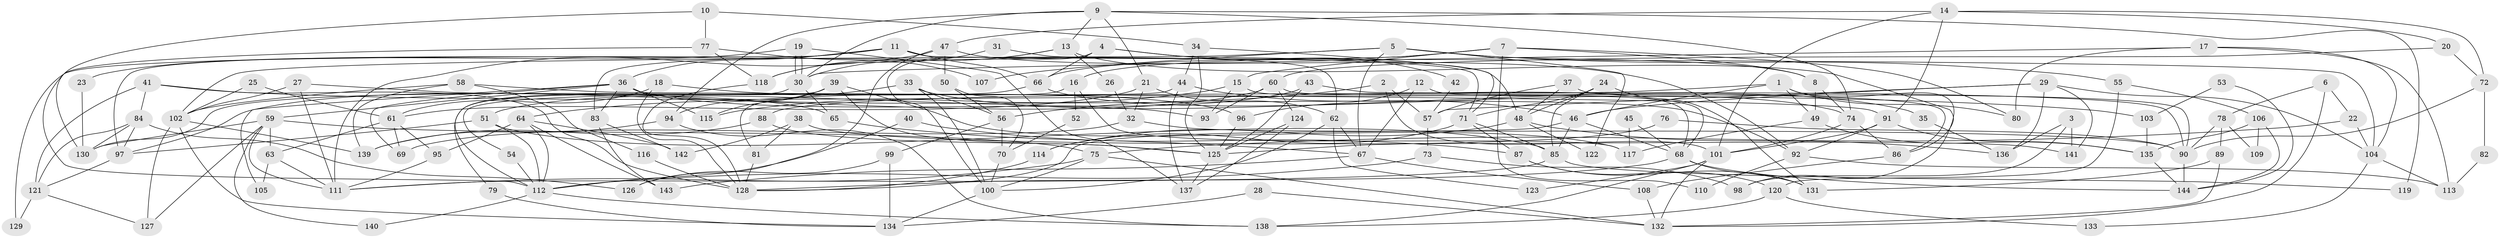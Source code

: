// coarse degree distribution, {7: 0.04, 3: 0.2, 4: 0.27, 5: 0.07, 11: 0.02, 6: 0.12, 8: 0.04, 2: 0.18, 9: 0.02, 14: 0.01, 15: 0.02, 13: 0.01}
// Generated by graph-tools (version 1.1) at 2025/19/03/04/25 18:19:02]
// undirected, 144 vertices, 288 edges
graph export_dot {
graph [start="1"]
  node [color=gray90,style=filled];
  1;
  2;
  3;
  4;
  5;
  6;
  7;
  8;
  9;
  10;
  11;
  12;
  13;
  14;
  15;
  16;
  17;
  18;
  19;
  20;
  21;
  22;
  23;
  24;
  25;
  26;
  27;
  28;
  29;
  30;
  31;
  32;
  33;
  34;
  35;
  36;
  37;
  38;
  39;
  40;
  41;
  42;
  43;
  44;
  45;
  46;
  47;
  48;
  49;
  50;
  51;
  52;
  53;
  54;
  55;
  56;
  57;
  58;
  59;
  60;
  61;
  62;
  63;
  64;
  65;
  66;
  67;
  68;
  69;
  70;
  71;
  72;
  73;
  74;
  75;
  76;
  77;
  78;
  79;
  80;
  81;
  82;
  83;
  84;
  85;
  86;
  87;
  88;
  89;
  90;
  91;
  92;
  93;
  94;
  95;
  96;
  97;
  98;
  99;
  100;
  101;
  102;
  103;
  104;
  105;
  106;
  107;
  108;
  109;
  110;
  111;
  112;
  113;
  114;
  115;
  116;
  117;
  118;
  119;
  120;
  121;
  122;
  123;
  124;
  125;
  126;
  127;
  128;
  129;
  130;
  131;
  132;
  133;
  134;
  135;
  136;
  137;
  138;
  139;
  140;
  141;
  142;
  143;
  144;
  1 -- 88;
  1 -- 46;
  1 -- 49;
  1 -- 80;
  1 -- 98;
  2 -- 56;
  2 -- 57;
  2 -- 101;
  3 -- 141;
  3 -- 136;
  3 -- 98;
  4 -- 97;
  4 -- 66;
  4 -- 42;
  4 -- 48;
  4 -- 100;
  5 -- 67;
  5 -- 55;
  5 -- 8;
  5 -- 102;
  5 -- 107;
  5 -- 122;
  6 -- 132;
  6 -- 22;
  6 -- 78;
  7 -- 66;
  7 -- 8;
  7 -- 15;
  7 -- 16;
  7 -- 80;
  7 -- 110;
  8 -- 74;
  8 -- 49;
  9 -- 74;
  9 -- 30;
  9 -- 13;
  9 -- 21;
  9 -- 94;
  9 -- 119;
  10 -- 130;
  10 -- 34;
  10 -- 77;
  11 -- 36;
  11 -- 71;
  11 -- 66;
  11 -- 83;
  11 -- 104;
  11 -- 129;
  12 -- 67;
  12 -- 68;
  12 -- 96;
  13 -- 118;
  13 -- 26;
  13 -- 30;
  13 -- 86;
  14 -- 91;
  14 -- 47;
  14 -- 20;
  14 -- 72;
  14 -- 101;
  15 -- 115;
  15 -- 68;
  15 -- 93;
  16 -- 117;
  16 -- 52;
  16 -- 81;
  17 -- 80;
  17 -- 30;
  17 -- 104;
  17 -- 113;
  18 -- 96;
  18 -- 128;
  18 -- 61;
  19 -- 137;
  19 -- 30;
  19 -- 30;
  19 -- 23;
  20 -- 60;
  20 -- 72;
  21 -- 61;
  21 -- 32;
  21 -- 62;
  22 -- 104;
  22 -- 75;
  23 -- 130;
  24 -- 85;
  24 -- 48;
  24 -- 71;
  24 -- 131;
  25 -- 61;
  25 -- 102;
  26 -- 32;
  27 -- 102;
  27 -- 65;
  27 -- 111;
  28 -- 132;
  28 -- 134;
  29 -- 46;
  29 -- 104;
  29 -- 57;
  29 -- 136;
  29 -- 141;
  30 -- 65;
  30 -- 112;
  31 -- 118;
  31 -- 62;
  32 -- 69;
  32 -- 90;
  33 -- 100;
  33 -- 64;
  33 -- 35;
  33 -- 56;
  34 -- 71;
  34 -- 125;
  34 -- 44;
  35 -- 136;
  36 -- 59;
  36 -- 92;
  36 -- 69;
  36 -- 83;
  36 -- 93;
  36 -- 105;
  36 -- 115;
  37 -- 57;
  37 -- 90;
  37 -- 48;
  38 -- 81;
  38 -- 142;
  38 -- 141;
  39 -- 125;
  39 -- 94;
  39 -- 79;
  39 -- 115;
  39 -- 117;
  40 -- 87;
  40 -- 112;
  41 -- 121;
  41 -- 128;
  41 -- 84;
  41 -- 103;
  42 -- 57;
  43 -- 51;
  43 -- 90;
  43 -- 125;
  44 -- 46;
  44 -- 54;
  44 -- 137;
  45 -- 68;
  45 -- 117;
  46 -- 68;
  46 -- 85;
  46 -- 128;
  47 -- 92;
  47 -- 126;
  47 -- 50;
  47 -- 111;
  48 -- 114;
  48 -- 122;
  48 -- 136;
  49 -- 117;
  49 -- 135;
  50 -- 70;
  50 -- 56;
  51 -- 97;
  51 -- 85;
  51 -- 112;
  52 -- 70;
  53 -- 144;
  53 -- 103;
  54 -- 112;
  55 -- 106;
  55 -- 120;
  56 -- 70;
  56 -- 99;
  57 -- 73;
  58 -- 139;
  58 -- 91;
  58 -- 102;
  58 -- 116;
  59 -- 63;
  59 -- 111;
  59 -- 75;
  59 -- 127;
  59 -- 130;
  59 -- 140;
  60 -- 86;
  60 -- 93;
  60 -- 97;
  60 -- 124;
  61 -- 95;
  61 -- 63;
  61 -- 69;
  62 -- 100;
  62 -- 67;
  62 -- 123;
  63 -- 111;
  63 -- 105;
  64 -- 143;
  64 -- 112;
  64 -- 95;
  64 -- 142;
  65 -- 67;
  66 -- 130;
  66 -- 74;
  67 -- 108;
  67 -- 143;
  68 -- 131;
  68 -- 128;
  68 -- 144;
  70 -- 100;
  71 -- 114;
  71 -- 85;
  71 -- 87;
  72 -- 82;
  72 -- 90;
  73 -- 98;
  73 -- 112;
  74 -- 101;
  74 -- 86;
  75 -- 111;
  75 -- 100;
  75 -- 132;
  76 -- 125;
  76 -- 90;
  77 -- 112;
  77 -- 107;
  77 -- 118;
  78 -- 90;
  78 -- 89;
  78 -- 109;
  79 -- 134;
  81 -- 128;
  82 -- 113;
  83 -- 142;
  83 -- 143;
  84 -- 97;
  84 -- 121;
  84 -- 126;
  84 -- 130;
  85 -- 111;
  85 -- 119;
  86 -- 108;
  87 -- 131;
  87 -- 120;
  88 -- 139;
  88 -- 125;
  89 -- 132;
  89 -- 131;
  90 -- 144;
  91 -- 135;
  91 -- 101;
  91 -- 92;
  92 -- 113;
  92 -- 110;
  94 -- 138;
  94 -- 139;
  95 -- 111;
  96 -- 125;
  97 -- 121;
  99 -- 134;
  99 -- 126;
  100 -- 134;
  101 -- 123;
  101 -- 132;
  101 -- 138;
  102 -- 127;
  102 -- 134;
  102 -- 139;
  103 -- 135;
  104 -- 113;
  104 -- 133;
  106 -- 144;
  106 -- 135;
  106 -- 109;
  108 -- 132;
  112 -- 138;
  112 -- 140;
  114 -- 128;
  116 -- 128;
  118 -- 128;
  120 -- 138;
  120 -- 133;
  121 -- 127;
  121 -- 129;
  124 -- 137;
  124 -- 125;
  125 -- 137;
  135 -- 144;
}
